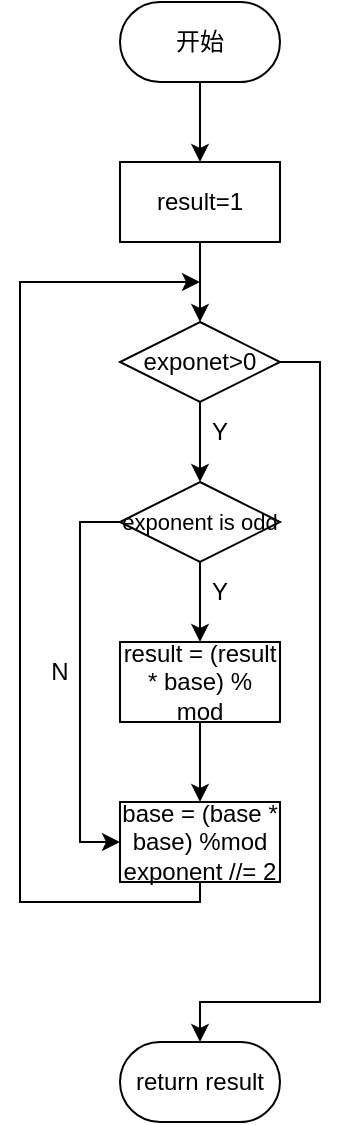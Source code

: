 <mxfile version="26.0.10">
  <diagram name="第 1 页" id="NWASNr4ZqGe1hIQ7F_i_">
    <mxGraphModel dx="1002" dy="623" grid="1" gridSize="10" guides="1" tooltips="1" connect="1" arrows="1" fold="1" page="1" pageScale="1" pageWidth="827" pageHeight="1169" math="0" shadow="0">
      <root>
        <mxCell id="0" />
        <mxCell id="1" parent="0" />
        <mxCell id="C8RlpKUdhSTZ-Sb-sBrI-3" style="edgeStyle=orthogonalEdgeStyle;rounded=0;orthogonalLoop=1;jettySize=auto;html=1;entryX=0.5;entryY=0;entryDx=0;entryDy=0;" edge="1" parent="1" source="C8RlpKUdhSTZ-Sb-sBrI-1" target="C8RlpKUdhSTZ-Sb-sBrI-2">
          <mxGeometry relative="1" as="geometry">
            <mxPoint x="320" y="270" as="targetPoint" />
          </mxGeometry>
        </mxCell>
        <mxCell id="C8RlpKUdhSTZ-Sb-sBrI-1" value="开始" style="rounded=1;whiteSpace=wrap;html=1;arcSize=50;" vertex="1" parent="1">
          <mxGeometry x="280" y="200" width="80" height="40" as="geometry" />
        </mxCell>
        <mxCell id="C8RlpKUdhSTZ-Sb-sBrI-5" style="edgeStyle=orthogonalEdgeStyle;rounded=0;orthogonalLoop=1;jettySize=auto;html=1;entryX=0.5;entryY=0;entryDx=0;entryDy=0;" edge="1" parent="1" source="C8RlpKUdhSTZ-Sb-sBrI-2" target="C8RlpKUdhSTZ-Sb-sBrI-4">
          <mxGeometry relative="1" as="geometry" />
        </mxCell>
        <mxCell id="C8RlpKUdhSTZ-Sb-sBrI-2" value="result=1" style="rounded=0;whiteSpace=wrap;html=1;" vertex="1" parent="1">
          <mxGeometry x="280" y="280" width="80" height="40" as="geometry" />
        </mxCell>
        <mxCell id="C8RlpKUdhSTZ-Sb-sBrI-7" style="edgeStyle=orthogonalEdgeStyle;rounded=0;orthogonalLoop=1;jettySize=auto;html=1;entryX=0.5;entryY=0;entryDx=0;entryDy=0;" edge="1" parent="1" source="C8RlpKUdhSTZ-Sb-sBrI-4" target="C8RlpKUdhSTZ-Sb-sBrI-6">
          <mxGeometry relative="1" as="geometry" />
        </mxCell>
        <mxCell id="C8RlpKUdhSTZ-Sb-sBrI-17" style="edgeStyle=orthogonalEdgeStyle;rounded=0;orthogonalLoop=1;jettySize=auto;html=1;" edge="1" parent="1" source="C8RlpKUdhSTZ-Sb-sBrI-4" target="C8RlpKUdhSTZ-Sb-sBrI-16">
          <mxGeometry relative="1" as="geometry">
            <Array as="points">
              <mxPoint x="380" y="380" />
              <mxPoint x="380" y="700" />
              <mxPoint x="320" y="700" />
            </Array>
          </mxGeometry>
        </mxCell>
        <mxCell id="C8RlpKUdhSTZ-Sb-sBrI-4" value="exponet&amp;gt;0" style="rhombus;whiteSpace=wrap;html=1;" vertex="1" parent="1">
          <mxGeometry x="280" y="360" width="80" height="40" as="geometry" />
        </mxCell>
        <mxCell id="C8RlpKUdhSTZ-Sb-sBrI-9" style="edgeStyle=orthogonalEdgeStyle;rounded=0;orthogonalLoop=1;jettySize=auto;html=1;entryX=0.5;entryY=0;entryDx=0;entryDy=0;" edge="1" parent="1" source="C8RlpKUdhSTZ-Sb-sBrI-6" target="C8RlpKUdhSTZ-Sb-sBrI-8">
          <mxGeometry relative="1" as="geometry" />
        </mxCell>
        <mxCell id="C8RlpKUdhSTZ-Sb-sBrI-12" style="edgeStyle=orthogonalEdgeStyle;rounded=0;orthogonalLoop=1;jettySize=auto;html=1;entryX=0;entryY=0.5;entryDx=0;entryDy=0;" edge="1" parent="1" source="C8RlpKUdhSTZ-Sb-sBrI-6" target="C8RlpKUdhSTZ-Sb-sBrI-10">
          <mxGeometry relative="1" as="geometry">
            <Array as="points">
              <mxPoint x="260" y="460" />
              <mxPoint x="260" y="620" />
            </Array>
          </mxGeometry>
        </mxCell>
        <mxCell id="C8RlpKUdhSTZ-Sb-sBrI-6" value="&lt;font style=&quot;font-size: 11px;&quot;&gt;exponent is odd&lt;/font&gt;" style="rhombus;whiteSpace=wrap;html=1;" vertex="1" parent="1">
          <mxGeometry x="280" y="440" width="80" height="40" as="geometry" />
        </mxCell>
        <mxCell id="C8RlpKUdhSTZ-Sb-sBrI-11" style="edgeStyle=orthogonalEdgeStyle;rounded=0;orthogonalLoop=1;jettySize=auto;html=1;entryX=0.5;entryY=0;entryDx=0;entryDy=0;" edge="1" parent="1" source="C8RlpKUdhSTZ-Sb-sBrI-8" target="C8RlpKUdhSTZ-Sb-sBrI-10">
          <mxGeometry relative="1" as="geometry" />
        </mxCell>
        <mxCell id="C8RlpKUdhSTZ-Sb-sBrI-8" value="result = (result * base) % mod" style="rounded=0;whiteSpace=wrap;html=1;" vertex="1" parent="1">
          <mxGeometry x="280" y="520" width="80" height="40" as="geometry" />
        </mxCell>
        <mxCell id="C8RlpKUdhSTZ-Sb-sBrI-19" style="edgeStyle=orthogonalEdgeStyle;rounded=0;orthogonalLoop=1;jettySize=auto;html=1;" edge="1" parent="1" source="C8RlpKUdhSTZ-Sb-sBrI-10">
          <mxGeometry relative="1" as="geometry">
            <mxPoint x="320" y="340" as="targetPoint" />
            <Array as="points">
              <mxPoint x="320" y="650" />
              <mxPoint x="230" y="650" />
              <mxPoint x="230" y="340" />
            </Array>
          </mxGeometry>
        </mxCell>
        <mxCell id="C8RlpKUdhSTZ-Sb-sBrI-10" value="base = (base * base) %mod&lt;div&gt;exponent //= 2&lt;/div&gt;" style="rounded=0;whiteSpace=wrap;html=1;" vertex="1" parent="1">
          <mxGeometry x="280" y="600" width="80" height="40" as="geometry" />
        </mxCell>
        <mxCell id="C8RlpKUdhSTZ-Sb-sBrI-13" value="Y" style="text;html=1;align=center;verticalAlign=middle;whiteSpace=wrap;rounded=0;" vertex="1" parent="1">
          <mxGeometry x="300" y="480" width="60" height="30" as="geometry" />
        </mxCell>
        <mxCell id="C8RlpKUdhSTZ-Sb-sBrI-14" value="N" style="text;html=1;align=center;verticalAlign=middle;whiteSpace=wrap;rounded=0;" vertex="1" parent="1">
          <mxGeometry x="220" y="520" width="60" height="30" as="geometry" />
        </mxCell>
        <mxCell id="C8RlpKUdhSTZ-Sb-sBrI-15" value="Y" style="text;html=1;align=center;verticalAlign=middle;whiteSpace=wrap;rounded=0;" vertex="1" parent="1">
          <mxGeometry x="300" y="400" width="60" height="30" as="geometry" />
        </mxCell>
        <mxCell id="C8RlpKUdhSTZ-Sb-sBrI-16" value="return result" style="rounded=1;whiteSpace=wrap;html=1;arcSize=50;" vertex="1" parent="1">
          <mxGeometry x="280" y="720" width="80" height="40" as="geometry" />
        </mxCell>
      </root>
    </mxGraphModel>
  </diagram>
</mxfile>
